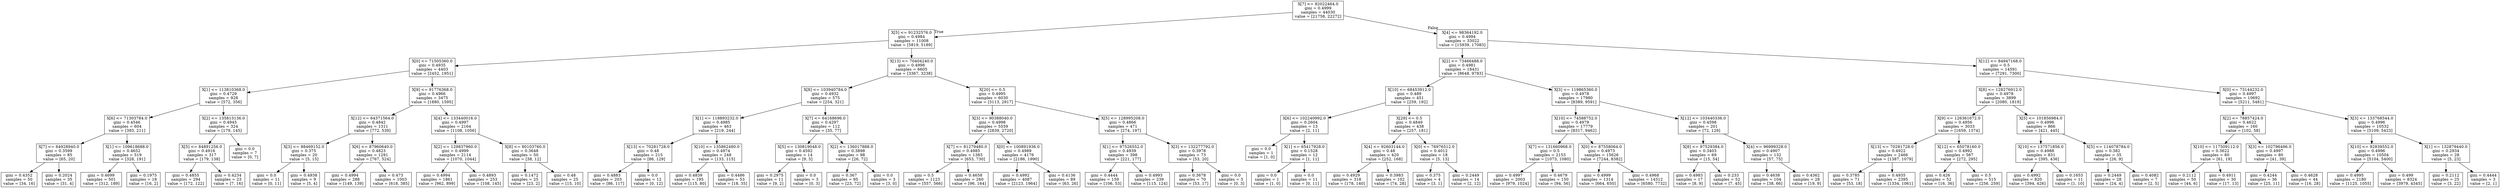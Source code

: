 digraph Tree {
node [shape=box] ;
0 [label="X[7] <= 82022464.0\ngini = 0.4999\nsamples = 44030\nvalue = [21758, 22272]"] ;
1 [label="X[5] <= 91232576.0\ngini = 0.4984\nsamples = 11008\nvalue = [5819, 5189]"] ;
0 -> 1 [labeldistance=2.5, labelangle=45, headlabel="True"] ;
2 [label="X[0] <= 71505360.0\ngini = 0.4935\nsamples = 4403\nvalue = [2452, 1951]"] ;
1 -> 2 ;
3 [label="X[1] <= 113810368.0\ngini = 0.4729\nsamples = 928\nvalue = [572, 356]"] ;
2 -> 3 ;
4 [label="X[6] <= 71303784.0\ngini = 0.4546\nsamples = 604\nvalue = [393, 211]"] ;
3 -> 4 ;
5 [label="X[7] <= 64928940.0\ngini = 0.3599\nsamples = 85\nvalue = [65, 20]"] ;
4 -> 5 ;
6 [label="gini = 0.4352\nsamples = 50\nvalue = [34, 16]"] ;
5 -> 6 ;
7 [label="gini = 0.2024\nsamples = 35\nvalue = [31, 4]"] ;
5 -> 7 ;
8 [label="X[1] <= 109618688.0\ngini = 0.4652\nsamples = 519\nvalue = [328, 191]"] ;
4 -> 8 ;
9 [label="gini = 0.4699\nsamples = 501\nvalue = [312, 189]"] ;
8 -> 9 ;
10 [label="gini = 0.1975\nsamples = 18\nvalue = [16, 2]"] ;
8 -> 10 ;
11 [label="X[2] <= 135813136.0\ngini = 0.4945\nsamples = 324\nvalue = [179, 145]"] ;
3 -> 11 ;
12 [label="X[5] <= 84891256.0\ngini = 0.4916\nsamples = 317\nvalue = [179, 138]"] ;
11 -> 12 ;
13 [label="gini = 0.4855\nsamples = 294\nvalue = [172, 122]"] ;
12 -> 13 ;
14 [label="gini = 0.4234\nsamples = 23\nvalue = [7, 16]"] ;
12 -> 14 ;
15 [label="gini = 0.0\nsamples = 7\nvalue = [0, 7]"] ;
11 -> 15 ;
16 [label="X[9] <= 91776368.0\ngini = 0.4966\nsamples = 3475\nvalue = [1880, 1595]"] ;
2 -> 16 ;
17 [label="X[12] <= 64371564.0\ngini = 0.4842\nsamples = 1311\nvalue = [772, 539]"] ;
16 -> 17 ;
18 [label="X[3] <= 88469152.0\ngini = 0.375\nsamples = 20\nvalue = [5, 15]"] ;
17 -> 18 ;
19 [label="gini = 0.0\nsamples = 11\nvalue = [0, 11]"] ;
18 -> 19 ;
20 [label="gini = 0.4938\nsamples = 9\nvalue = [5, 4]"] ;
18 -> 20 ;
21 [label="X[6] <= 87960640.0\ngini = 0.4823\nsamples = 1291\nvalue = [767, 524]"] ;
17 -> 21 ;
22 [label="gini = 0.4994\nsamples = 288\nvalue = [149, 139]"] ;
21 -> 22 ;
23 [label="gini = 0.473\nsamples = 1003\nvalue = [618, 385]"] ;
21 -> 23 ;
24 [label="X[4] <= 133440016.0\ngini = 0.4997\nsamples = 2164\nvalue = [1108, 1056]"] ;
16 -> 24 ;
25 [label="X[2] <= 129837960.0\ngini = 0.4999\nsamples = 2114\nvalue = [1070, 1044]"] ;
24 -> 25 ;
26 [label="gini = 0.4994\nsamples = 1861\nvalue = [962, 899]"] ;
25 -> 26 ;
27 [label="gini = 0.4893\nsamples = 253\nvalue = [108, 145]"] ;
25 -> 27 ;
28 [label="X[8] <= 80103760.0\ngini = 0.3648\nsamples = 50\nvalue = [38, 12]"] ;
24 -> 28 ;
29 [label="gini = 0.1472\nsamples = 25\nvalue = [23, 2]"] ;
28 -> 29 ;
30 [label="gini = 0.48\nsamples = 25\nvalue = [15, 10]"] ;
28 -> 30 ;
31 [label="X[13] <= 70404240.0\ngini = 0.4998\nsamples = 6605\nvalue = [3367, 3238]"] ;
1 -> 31 ;
32 [label="X[8] <= 103940784.0\ngini = 0.4932\nsamples = 575\nvalue = [254, 321]"] ;
31 -> 32 ;
33 [label="X[1] <= 118893232.0\ngini = 0.4985\nsamples = 463\nvalue = [219, 244]"] ;
32 -> 33 ;
34 [label="X[13] <= 70281728.0\ngini = 0.48\nsamples = 215\nvalue = [86, 129]"] ;
33 -> 34 ;
35 [label="gini = 0.4883\nsamples = 203\nvalue = [86, 117]"] ;
34 -> 35 ;
36 [label="gini = 0.0\nsamples = 12\nvalue = [0, 12]"] ;
34 -> 36 ;
37 [label="X[10] <= 135862480.0\ngini = 0.4974\nsamples = 248\nvalue = [133, 115]"] ;
33 -> 37 ;
38 [label="gini = 0.4839\nsamples = 195\nvalue = [115, 80]"] ;
37 -> 38 ;
39 [label="gini = 0.4486\nsamples = 53\nvalue = [18, 35]"] ;
37 -> 39 ;
40 [label="X[7] <= 64168696.0\ngini = 0.4297\nsamples = 112\nvalue = [35, 77]"] ;
32 -> 40 ;
41 [label="X[5] <= 130819048.0\ngini = 0.4592\nsamples = 14\nvalue = [9, 5]"] ;
40 -> 41 ;
42 [label="gini = 0.2975\nsamples = 11\nvalue = [9, 2]"] ;
41 -> 42 ;
43 [label="gini = 0.0\nsamples = 3\nvalue = [0, 3]"] ;
41 -> 43 ;
44 [label="X[2] <= 136017888.0\ngini = 0.3898\nsamples = 98\nvalue = [26, 72]"] ;
40 -> 44 ;
45 [label="gini = 0.367\nsamples = 95\nvalue = [23, 72]"] ;
44 -> 45 ;
46 [label="gini = 0.0\nsamples = 3\nvalue = [3, 0]"] ;
44 -> 46 ;
47 [label="X[20] <= 0.5\ngini = 0.4995\nsamples = 6030\nvalue = [3113, 2917]"] ;
31 -> 47 ;
48 [label="X[3] <= 90388040.0\ngini = 0.4998\nsamples = 5559\nvalue = [2839, 2720]"] ;
47 -> 48 ;
49 [label="X[7] <= 81279480.0\ngini = 0.4985\nsamples = 1383\nvalue = [653, 730]"] ;
48 -> 49 ;
50 [label="gini = 0.5\nsamples = 1123\nvalue = [557, 566]"] ;
49 -> 50 ;
51 [label="gini = 0.4658\nsamples = 260\nvalue = [96, 164]"] ;
49 -> 51 ;
52 [label="X[0] <= 100891936.0\ngini = 0.4989\nsamples = 4176\nvalue = [2186, 1990]"] ;
48 -> 52 ;
53 [label="gini = 0.4992\nsamples = 4087\nvalue = [2123, 1964]"] ;
52 -> 53 ;
54 [label="gini = 0.4136\nsamples = 89\nvalue = [63, 26]"] ;
52 -> 54 ;
55 [label="X[5] <= 128995208.0\ngini = 0.4866\nsamples = 471\nvalue = [274, 197]"] ;
47 -> 55 ;
56 [label="X[1] <= 97526552.0\ngini = 0.4939\nsamples = 398\nvalue = [221, 177]"] ;
55 -> 56 ;
57 [label="gini = 0.4444\nsamples = 159\nvalue = [106, 53]"] ;
56 -> 57 ;
58 [label="gini = 0.4993\nsamples = 239\nvalue = [115, 124]"] ;
56 -> 58 ;
59 [label="X[3] <= 132277792.0\ngini = 0.3978\nsamples = 73\nvalue = [53, 20]"] ;
55 -> 59 ;
60 [label="gini = 0.3678\nsamples = 70\nvalue = [53, 17]"] ;
59 -> 60 ;
61 [label="gini = 0.0\nsamples = 3\nvalue = [0, 3]"] ;
59 -> 61 ;
62 [label="X[4] <= 98364192.0\ngini = 0.4994\nsamples = 33022\nvalue = [15939, 17083]"] ;
0 -> 62 [labeldistance=2.5, labelangle=-45, headlabel="False"] ;
63 [label="X[2] <= 73466488.0\ngini = 0.4981\nsamples = 18431\nvalue = [8648, 9783]"] ;
62 -> 63 ;
64 [label="X[10] <= 68453912.0\ngini = 0.489\nsamples = 451\nvalue = [259, 192]"] ;
63 -> 64 ;
65 [label="X[6] <= 102240992.0\ngini = 0.2604\nsamples = 13\nvalue = [2, 11]"] ;
64 -> 65 ;
66 [label="gini = 0.0\nsamples = 1\nvalue = [1, 0]"] ;
65 -> 66 ;
67 [label="X[1] <= 65417928.0\ngini = 0.1528\nsamples = 12\nvalue = [1, 11]"] ;
65 -> 67 ;
68 [label="gini = 0.0\nsamples = 1\nvalue = [1, 0]"] ;
67 -> 68 ;
69 [label="gini = 0.0\nsamples = 11\nvalue = [0, 11]"] ;
67 -> 69 ;
70 [label="X[29] <= 0.5\ngini = 0.4849\nsamples = 438\nvalue = [257, 181]"] ;
64 -> 70 ;
71 [label="X[4] <= 92603144.0\ngini = 0.48\nsamples = 420\nvalue = [252, 168]"] ;
70 -> 71 ;
72 [label="gini = 0.4929\nsamples = 318\nvalue = [178, 140]"] ;
71 -> 72 ;
73 [label="gini = 0.3983\nsamples = 102\nvalue = [74, 28]"] ;
71 -> 73 ;
74 [label="X[0] <= 76976512.0\ngini = 0.4012\nsamples = 18\nvalue = [5, 13]"] ;
70 -> 74 ;
75 [label="gini = 0.375\nsamples = 4\nvalue = [3, 1]"] ;
74 -> 75 ;
76 [label="gini = 0.2449\nsamples = 14\nvalue = [2, 12]"] ;
74 -> 76 ;
77 [label="X[3] <= 119865360.0\ngini = 0.4978\nsamples = 17980\nvalue = [8389, 9591]"] ;
63 -> 77 ;
78 [label="X[10] <= 74588752.0\ngini = 0.4979\nsamples = 17779\nvalue = [8317, 9462]"] ;
77 -> 78 ;
79 [label="X[7] <= 131660968.0\ngini = 0.5\nsamples = 2153\nvalue = [1073, 1080]"] ;
78 -> 79 ;
80 [label="gini = 0.4997\nsamples = 2003\nvalue = [979, 1024]"] ;
79 -> 80 ;
81 [label="gini = 0.4679\nsamples = 150\nvalue = [94, 56]"] ;
79 -> 81 ;
82 [label="X[0] <= 87558064.0\ngini = 0.4973\nsamples = 15626\nvalue = [7244, 8382]"] ;
78 -> 82 ;
83 [label="gini = 0.4999\nsamples = 1314\nvalue = [664, 650]"] ;
82 -> 83 ;
84 [label="gini = 0.4968\nsamples = 14312\nvalue = [6580, 7732]"] ;
82 -> 84 ;
85 [label="X[12] <= 103440336.0\ngini = 0.4598\nsamples = 201\nvalue = [72, 129]"] ;
77 -> 85 ;
86 [label="X[8] <= 97529384.0\ngini = 0.3403\nsamples = 69\nvalue = [15, 54]"] ;
85 -> 86 ;
87 [label="gini = 0.4983\nsamples = 17\nvalue = [8, 9]"] ;
86 -> 87 ;
88 [label="gini = 0.233\nsamples = 52\nvalue = [7, 45]"] ;
86 -> 88 ;
89 [label="X[4] <= 96999328.0\ngini = 0.4907\nsamples = 132\nvalue = [57, 75]"] ;
85 -> 89 ;
90 [label="gini = 0.4638\nsamples = 104\nvalue = [38, 66]"] ;
89 -> 90 ;
91 [label="gini = 0.4362\nsamples = 28\nvalue = [19, 9]"] ;
89 -> 91 ;
92 [label="X[12] <= 84947168.0\ngini = 0.5\nsamples = 14591\nvalue = [7291, 7300]"] ;
62 -> 92 ;
93 [label="X[8] <= 128276912.0\ngini = 0.4978\nsamples = 3899\nvalue = [2080, 1819]"] ;
92 -> 93 ;
94 [label="X[9] <= 126361672.0\ngini = 0.4956\nsamples = 3033\nvalue = [1659, 1374]"] ;
93 -> 94 ;
95 [label="X[13] <= 70281728.0\ngini = 0.4922\nsamples = 2466\nvalue = [1387, 1079]"] ;
94 -> 95 ;
96 [label="gini = 0.3785\nsamples = 71\nvalue = [53, 18]"] ;
95 -> 96 ;
97 [label="gini = 0.4935\nsamples = 2395\nvalue = [1334, 1061]"] ;
95 -> 97 ;
98 [label="X[12] <= 65078160.0\ngini = 0.4992\nsamples = 567\nvalue = [272, 295]"] ;
94 -> 98 ;
99 [label="gini = 0.426\nsamples = 52\nvalue = [16, 36]"] ;
98 -> 99 ;
100 [label="gini = 0.5\nsamples = 515\nvalue = [256, 259]"] ;
98 -> 100 ;
101 [label="X[5] <= 101856984.0\ngini = 0.4996\nsamples = 866\nvalue = [421, 445]"] ;
93 -> 101 ;
102 [label="X[10] <= 137571856.0\ngini = 0.4988\nsamples = 831\nvalue = [395, 436]"] ;
101 -> 102 ;
103 [label="gini = 0.4992\nsamples = 820\nvalue = [394, 426]"] ;
102 -> 103 ;
104 [label="gini = 0.1653\nsamples = 11\nvalue = [1, 10]"] ;
102 -> 104 ;
105 [label="X[5] <= 114078784.0\ngini = 0.382\nsamples = 35\nvalue = [26, 9]"] ;
101 -> 105 ;
106 [label="gini = 0.2449\nsamples = 28\nvalue = [24, 4]"] ;
105 -> 106 ;
107 [label="gini = 0.4082\nsamples = 7\nvalue = [2, 5]"] ;
105 -> 107 ;
108 [label="X[0] <= 73144232.0\ngini = 0.4997\nsamples = 10692\nvalue = [5211, 5481]"] ;
92 -> 108 ;
109 [label="X[2] <= 78857424.0\ngini = 0.4622\nsamples = 160\nvalue = [102, 58]"] ;
108 -> 109 ;
110 [label="X[10] <= 117509112.0\ngini = 0.3622\nsamples = 80\nvalue = [61, 19]"] ;
109 -> 110 ;
111 [label="gini = 0.2112\nsamples = 50\nvalue = [44, 6]"] ;
110 -> 111 ;
112 [label="gini = 0.4911\nsamples = 30\nvalue = [17, 13]"] ;
110 -> 112 ;
113 [label="X[3] <= 102796496.0\ngini = 0.4997\nsamples = 80\nvalue = [41, 39]"] ;
109 -> 113 ;
114 [label="gini = 0.4244\nsamples = 36\nvalue = [25, 11]"] ;
113 -> 114 ;
115 [label="gini = 0.4628\nsamples = 44\nvalue = [16, 28]"] ;
113 -> 115 ;
116 [label="X[3] <= 133768544.0\ngini = 0.4996\nsamples = 10532\nvalue = [5109, 5423]"] ;
108 -> 116 ;
117 [label="X[10] <= 92839552.0\ngini = 0.4996\nsamples = 10504\nvalue = [5104, 5400]"] ;
116 -> 117 ;
118 [label="gini = 0.4995\nsamples = 2180\nvalue = [1125, 1055]"] ;
117 -> 118 ;
119 [label="gini = 0.499\nsamples = 8324\nvalue = [3979, 4345]"] ;
117 -> 119 ;
120 [label="X[1] <= 132879440.0\ngini = 0.2934\nsamples = 28\nvalue = [5, 23]"] ;
116 -> 120 ;
121 [label="gini = 0.2112\nsamples = 25\nvalue = [3, 22]"] ;
120 -> 121 ;
122 [label="gini = 0.4444\nsamples = 3\nvalue = [2, 1]"] ;
120 -> 122 ;
}